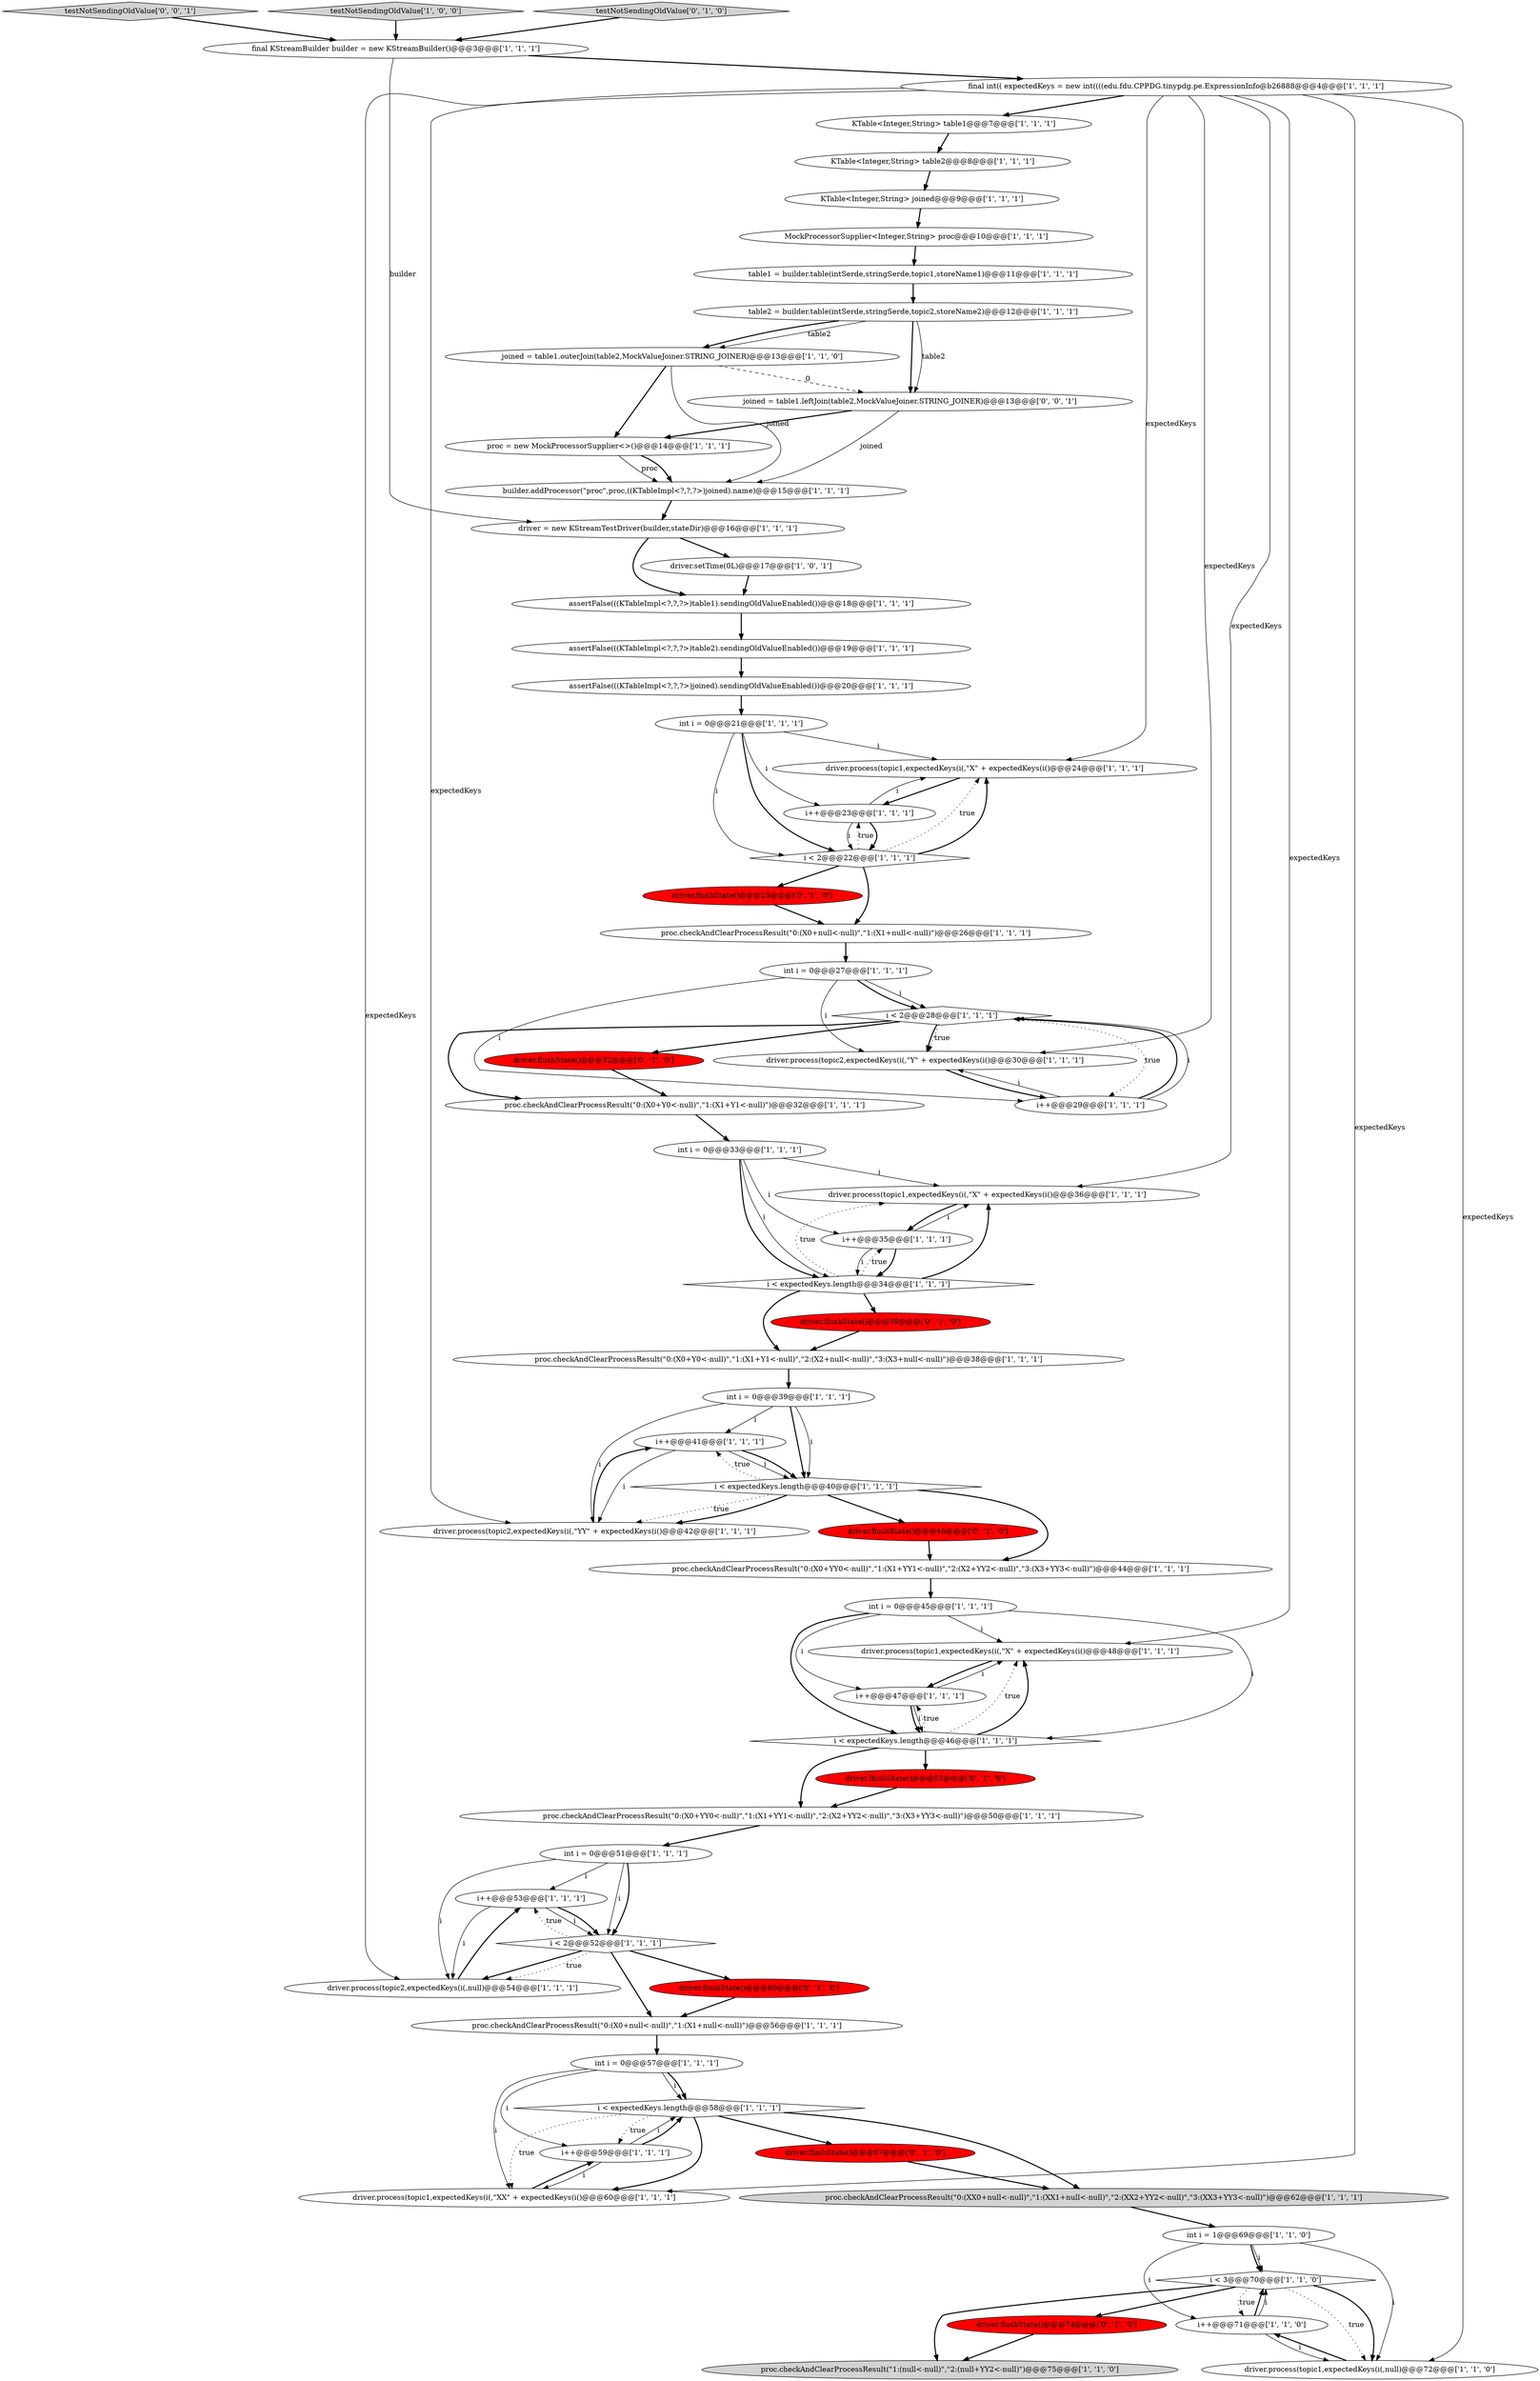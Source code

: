 digraph {
11 [style = filled, label = "driver.process(topic1,expectedKeys(i(,\"X\" + expectedKeys(i()@@@24@@@['1', '1', '1']", fillcolor = white, shape = ellipse image = "AAA0AAABBB1BBB"];
36 [style = filled, label = "i++@@@41@@@['1', '1', '1']", fillcolor = white, shape = ellipse image = "AAA0AAABBB1BBB"];
28 [style = filled, label = "proc.checkAndClearProcessResult(\"0:(X0+Y0<-null)\",\"1:(X1+Y1<-null)\")@@@32@@@['1', '1', '1']", fillcolor = white, shape = ellipse image = "AAA0AAABBB1BBB"];
12 [style = filled, label = "driver.process(topic1,expectedKeys(i(,\"X\" + expectedKeys(i()@@@36@@@['1', '1', '1']", fillcolor = white, shape = ellipse image = "AAA0AAABBB1BBB"];
40 [style = filled, label = "driver.process(topic1,expectedKeys(i(,\"X\" + expectedKeys(i()@@@48@@@['1', '1', '1']", fillcolor = white, shape = ellipse image = "AAA0AAABBB1BBB"];
27 [style = filled, label = "driver = new KStreamTestDriver(builder,stateDir)@@@16@@@['1', '1', '1']", fillcolor = white, shape = ellipse image = "AAA0AAABBB1BBB"];
48 [style = filled, label = "assertFalse(((KTableImpl<?,?,?>)joined).sendingOldValueEnabled())@@@20@@@['1', '1', '1']", fillcolor = white, shape = ellipse image = "AAA0AAABBB1BBB"];
35 [style = filled, label = "int i = 0@@@33@@@['1', '1', '1']", fillcolor = white, shape = ellipse image = "AAA0AAABBB1BBB"];
3 [style = filled, label = "i < expectedKeys.length@@@46@@@['1', '1', '1']", fillcolor = white, shape = diamond image = "AAA0AAABBB1BBB"];
61 [style = filled, label = "driver.flushState()@@@67@@@['0', '1', '0']", fillcolor = red, shape = ellipse image = "AAA1AAABBB2BBB"];
38 [style = filled, label = "int i = 0@@@27@@@['1', '1', '1']", fillcolor = white, shape = ellipse image = "AAA0AAABBB1BBB"];
39 [style = filled, label = "assertFalse(((KTableImpl<?,?,?>)table2).sendingOldValueEnabled())@@@19@@@['1', '1', '1']", fillcolor = white, shape = ellipse image = "AAA0AAABBB1BBB"];
32 [style = filled, label = "i < 2@@@28@@@['1', '1', '1']", fillcolor = white, shape = diamond image = "AAA0AAABBB1BBB"];
55 [style = filled, label = "i < expectedKeys.length@@@58@@@['1', '1', '1']", fillcolor = white, shape = diamond image = "AAA0AAABBB1BBB"];
66 [style = filled, label = "testNotSendingOldValue['0', '0', '1']", fillcolor = lightgray, shape = diamond image = "AAA0AAABBB3BBB"];
29 [style = filled, label = "assertFalse(((KTableImpl<?,?,?>)table1).sendingOldValueEnabled())@@@18@@@['1', '1', '1']", fillcolor = white, shape = ellipse image = "AAA0AAABBB1BBB"];
57 [style = filled, label = "driver.flushState()@@@46@@@['0', '1', '0']", fillcolor = red, shape = ellipse image = "AAA1AAABBB2BBB"];
46 [style = filled, label = "driver.process(topic2,expectedKeys(i(,\"YY\" + expectedKeys(i()@@@42@@@['1', '1', '1']", fillcolor = white, shape = ellipse image = "AAA0AAABBB1BBB"];
14 [style = filled, label = "joined = table1.outerJoin(table2,MockValueJoiner.STRING_JOINER)@@@13@@@['1', '1', '0']", fillcolor = white, shape = ellipse image = "AAA0AAABBB1BBB"];
64 [style = filled, label = "driver.flushState()@@@32@@@['0', '1', '0']", fillcolor = red, shape = ellipse image = "AAA1AAABBB2BBB"];
2 [style = filled, label = "proc = new MockProcessorSupplier<>()@@@14@@@['1', '1', '1']", fillcolor = white, shape = ellipse image = "AAA0AAABBB1BBB"];
21 [style = filled, label = "int i = 1@@@69@@@['1', '1', '0']", fillcolor = white, shape = ellipse image = "AAA0AAABBB1BBB"];
43 [style = filled, label = "i++@@@53@@@['1', '1', '1']", fillcolor = white, shape = ellipse image = "AAA0AAABBB1BBB"];
47 [style = filled, label = "i++@@@59@@@['1', '1', '1']", fillcolor = white, shape = ellipse image = "AAA0AAABBB1BBB"];
23 [style = filled, label = "table1 = builder.table(intSerde,stringSerde,topic1,storeName1)@@@11@@@['1', '1', '1']", fillcolor = white, shape = ellipse image = "AAA0AAABBB1BBB"];
34 [style = filled, label = "i < 2@@@22@@@['1', '1', '1']", fillcolor = white, shape = diamond image = "AAA0AAABBB1BBB"];
42 [style = filled, label = "MockProcessorSupplier<Integer,String> proc@@@10@@@['1', '1', '1']", fillcolor = white, shape = ellipse image = "AAA0AAABBB1BBB"];
18 [style = filled, label = "driver.process(topic2,expectedKeys(i(,\"Y\" + expectedKeys(i()@@@30@@@['1', '1', '1']", fillcolor = white, shape = ellipse image = "AAA0AAABBB1BBB"];
24 [style = filled, label = "i < 3@@@70@@@['1', '1', '0']", fillcolor = white, shape = diamond image = "AAA0AAABBB1BBB"];
54 [style = filled, label = "i++@@@71@@@['1', '1', '0']", fillcolor = white, shape = ellipse image = "AAA0AAABBB1BBB"];
56 [style = filled, label = "testNotSendingOldValue['1', '0', '0']", fillcolor = lightgray, shape = diamond image = "AAA0AAABBB1BBB"];
62 [style = filled, label = "driver.flushState()@@@39@@@['0', '1', '0']", fillcolor = red, shape = ellipse image = "AAA1AAABBB2BBB"];
20 [style = filled, label = "final int(( expectedKeys = new int((((edu.fdu.CPPDG.tinypdg.pe.ExpressionInfo@b26888@@@4@@@['1', '1', '1']", fillcolor = white, shape = ellipse image = "AAA0AAABBB1BBB"];
31 [style = filled, label = "driver.process(topic1,expectedKeys(i(,\"XX\" + expectedKeys(i()@@@60@@@['1', '1', '1']", fillcolor = white, shape = ellipse image = "AAA0AAABBB1BBB"];
44 [style = filled, label = "final KStreamBuilder builder = new KStreamBuilder()@@@3@@@['1', '1', '1']", fillcolor = white, shape = ellipse image = "AAA0AAABBB1BBB"];
5 [style = filled, label = "proc.checkAndClearProcessResult(\"0:(X0+YY0<-null)\",\"1:(X1+YY1<-null)\",\"2:(X2+YY2<-null)\",\"3:(X3+YY3<-null)\")@@@44@@@['1', '1', '1']", fillcolor = white, shape = ellipse image = "AAA0AAABBB1BBB"];
50 [style = filled, label = "proc.checkAndClearProcessResult(\"0:(X0+YY0<-null)\",\"1:(X1+YY1<-null)\",\"2:(X2+YY2<-null)\",\"3:(X3+YY3<-null)\")@@@50@@@['1', '1', '1']", fillcolor = white, shape = ellipse image = "AAA0AAABBB1BBB"];
51 [style = filled, label = "int i = 0@@@57@@@['1', '1', '1']", fillcolor = white, shape = ellipse image = "AAA0AAABBB1BBB"];
13 [style = filled, label = "proc.checkAndClearProcessResult(\"0:(X0+Y0<-null)\",\"1:(X1+Y1<-null)\",\"2:(X2+null<-null)\",\"3:(X3+null<-null)\")@@@38@@@['1', '1', '1']", fillcolor = white, shape = ellipse image = "AAA0AAABBB1BBB"];
19 [style = filled, label = "int i = 0@@@51@@@['1', '1', '1']", fillcolor = white, shape = ellipse image = "AAA0AAABBB1BBB"];
1 [style = filled, label = "table2 = builder.table(intSerde,stringSerde,topic2,storeName2)@@@12@@@['1', '1', '1']", fillcolor = white, shape = ellipse image = "AAA0AAABBB1BBB"];
15 [style = filled, label = "i < expectedKeys.length@@@40@@@['1', '1', '1']", fillcolor = white, shape = diamond image = "AAA0AAABBB1BBB"];
22 [style = filled, label = "driver.process(topic1,expectedKeys(i(,null)@@@72@@@['1', '1', '0']", fillcolor = white, shape = ellipse image = "AAA0AAABBB1BBB"];
4 [style = filled, label = "proc.checkAndClearProcessResult(\"1:(null<-null)\",\"2:(null+YY2<-null)\")@@@75@@@['1', '1', '0']", fillcolor = lightgray, shape = ellipse image = "AAA0AAABBB1BBB"];
67 [style = filled, label = "joined = table1.leftJoin(table2,MockValueJoiner.STRING_JOINER)@@@13@@@['0', '0', '1']", fillcolor = white, shape = ellipse image = "AAA0AAABBB3BBB"];
53 [style = filled, label = "i++@@@47@@@['1', '1', '1']", fillcolor = white, shape = ellipse image = "AAA0AAABBB1BBB"];
6 [style = filled, label = "i++@@@29@@@['1', '1', '1']", fillcolor = white, shape = ellipse image = "AAA0AAABBB1BBB"];
60 [style = filled, label = "driver.flushState()@@@25@@@['0', '1', '0']", fillcolor = red, shape = ellipse image = "AAA1AAABBB2BBB"];
59 [style = filled, label = "driver.flushState()@@@53@@@['0', '1', '0']", fillcolor = red, shape = ellipse image = "AAA1AAABBB2BBB"];
7 [style = filled, label = "builder.addProcessor(\"proc\",proc,((KTableImpl<?,?,?>)joined).name)@@@15@@@['1', '1', '1']", fillcolor = white, shape = ellipse image = "AAA0AAABBB1BBB"];
37 [style = filled, label = "driver.setTime(0L)@@@17@@@['1', '0', '1']", fillcolor = white, shape = ellipse image = "AAA0AAABBB1BBB"];
49 [style = filled, label = "proc.checkAndClearProcessResult(\"0:(XX0+null<-null)\",\"1:(XX1+null<-null)\",\"2:(XX2+YY2<-null)\",\"3:(XX3+YY3<-null)\")@@@62@@@['1', '1', '1']", fillcolor = lightgray, shape = ellipse image = "AAA0AAABBB1BBB"];
52 [style = filled, label = "i < expectedKeys.length@@@34@@@['1', '1', '1']", fillcolor = white, shape = diamond image = "AAA0AAABBB1BBB"];
63 [style = filled, label = "testNotSendingOldValue['0', '1', '0']", fillcolor = lightgray, shape = diamond image = "AAA0AAABBB2BBB"];
25 [style = filled, label = "proc.checkAndClearProcessResult(\"0:(X0+null<-null)\",\"1:(X1+null<-null)\")@@@56@@@['1', '1', '1']", fillcolor = white, shape = ellipse image = "AAA0AAABBB1BBB"];
30 [style = filled, label = "i < 2@@@52@@@['1', '1', '1']", fillcolor = white, shape = diamond image = "AAA0AAABBB1BBB"];
33 [style = filled, label = "int i = 0@@@45@@@['1', '1', '1']", fillcolor = white, shape = ellipse image = "AAA0AAABBB1BBB"];
16 [style = filled, label = "i++@@@23@@@['1', '1', '1']", fillcolor = white, shape = ellipse image = "AAA0AAABBB1BBB"];
10 [style = filled, label = "i++@@@35@@@['1', '1', '1']", fillcolor = white, shape = ellipse image = "AAA0AAABBB1BBB"];
58 [style = filled, label = "driver.flushState()@@@74@@@['0', '1', '0']", fillcolor = red, shape = ellipse image = "AAA1AAABBB2BBB"];
26 [style = filled, label = "KTable<Integer,String> table2@@@8@@@['1', '1', '1']", fillcolor = white, shape = ellipse image = "AAA0AAABBB1BBB"];
45 [style = filled, label = "int i = 0@@@39@@@['1', '1', '1']", fillcolor = white, shape = ellipse image = "AAA0AAABBB1BBB"];
0 [style = filled, label = "KTable<Integer,String> table1@@@7@@@['1', '1', '1']", fillcolor = white, shape = ellipse image = "AAA0AAABBB1BBB"];
8 [style = filled, label = "proc.checkAndClearProcessResult(\"0:(X0+null<-null)\",\"1:(X1+null<-null)\")@@@26@@@['1', '1', '1']", fillcolor = white, shape = ellipse image = "AAA0AAABBB1BBB"];
17 [style = filled, label = "KTable<Integer,String> joined@@@9@@@['1', '1', '1']", fillcolor = white, shape = ellipse image = "AAA0AAABBB1BBB"];
65 [style = filled, label = "driver.flushState()@@@60@@@['0', '1', '0']", fillcolor = red, shape = ellipse image = "AAA1AAABBB2BBB"];
41 [style = filled, label = "int i = 0@@@21@@@['1', '1', '1']", fillcolor = white, shape = ellipse image = "AAA0AAABBB1BBB"];
9 [style = filled, label = "driver.process(topic2,expectedKeys(i(,null)@@@54@@@['1', '1', '1']", fillcolor = white, shape = ellipse image = "AAA0AAABBB1BBB"];
42->23 [style = bold, label=""];
1->67 [style = bold, label=""];
62->13 [style = bold, label=""];
10->12 [style = solid, label="i"];
55->49 [style = bold, label=""];
20->0 [style = bold, label=""];
24->58 [style = bold, label=""];
14->7 [style = solid, label="joined"];
43->9 [style = solid, label="i"];
51->55 [style = solid, label="i"];
20->9 [style = solid, label="expectedKeys"];
3->53 [style = dotted, label="true"];
21->24 [style = bold, label=""];
35->52 [style = solid, label="i"];
52->13 [style = bold, label=""];
9->43 [style = bold, label=""];
20->40 [style = solid, label="expectedKeys"];
15->57 [style = bold, label=""];
3->40 [style = dotted, label="true"];
55->31 [style = dotted, label="true"];
67->2 [style = bold, label=""];
43->30 [style = solid, label="i"];
30->65 [style = bold, label=""];
1->14 [style = solid, label="table2"];
12->10 [style = bold, label=""];
16->11 [style = solid, label="i"];
38->6 [style = solid, label="i"];
20->31 [style = solid, label="expectedKeys"];
33->53 [style = solid, label="i"];
13->45 [style = bold, label=""];
1->67 [style = solid, label="table2"];
16->34 [style = solid, label="i"];
30->43 [style = dotted, label="true"];
32->18 [style = bold, label=""];
55->31 [style = bold, label=""];
20->18 [style = solid, label="expectedKeys"];
25->51 [style = bold, label=""];
6->32 [style = bold, label=""];
61->49 [style = bold, label=""];
11->16 [style = bold, label=""];
41->34 [style = solid, label="i"];
10->52 [style = solid, label="i"];
48->41 [style = bold, label=""];
51->31 [style = solid, label="i"];
33->3 [style = bold, label=""];
50->19 [style = bold, label=""];
26->17 [style = bold, label=""];
5->33 [style = bold, label=""];
29->39 [style = bold, label=""];
35->12 [style = solid, label="i"];
51->47 [style = solid, label="i"];
20->12 [style = solid, label="expectedKeys"];
37->29 [style = bold, label=""];
16->34 [style = bold, label=""];
46->36 [style = bold, label=""];
38->32 [style = solid, label="i"];
45->36 [style = solid, label="i"];
33->40 [style = solid, label="i"];
34->8 [style = bold, label=""];
17->42 [style = bold, label=""];
19->43 [style = solid, label="i"];
8->38 [style = bold, label=""];
35->52 [style = bold, label=""];
38->32 [style = bold, label=""];
28->35 [style = bold, label=""];
47->55 [style = solid, label="i"];
52->12 [style = bold, label=""];
44->20 [style = bold, label=""];
24->22 [style = dotted, label="true"];
52->12 [style = dotted, label="true"];
57->5 [style = bold, label=""];
35->10 [style = solid, label="i"];
30->9 [style = dotted, label="true"];
52->62 [style = bold, label=""];
22->54 [style = bold, label=""];
31->47 [style = bold, label=""];
20->11 [style = solid, label="expectedKeys"];
27->29 [style = bold, label=""];
2->7 [style = solid, label="proc"];
32->64 [style = bold, label=""];
19->9 [style = solid, label="i"];
65->25 [style = bold, label=""];
41->16 [style = solid, label="i"];
59->50 [style = bold, label=""];
32->18 [style = dotted, label="true"];
40->53 [style = bold, label=""];
45->15 [style = bold, label=""];
32->6 [style = dotted, label="true"];
44->27 [style = solid, label="builder"];
67->7 [style = solid, label="joined"];
36->46 [style = solid, label="i"];
34->11 [style = dotted, label="true"];
19->30 [style = solid, label="i"];
30->9 [style = bold, label=""];
60->8 [style = bold, label=""];
45->15 [style = solid, label="i"];
55->47 [style = dotted, label="true"];
14->67 [style = dashed, label="0"];
55->61 [style = bold, label=""];
6->18 [style = solid, label="i"];
27->37 [style = bold, label=""];
54->24 [style = bold, label=""];
18->6 [style = bold, label=""];
54->24 [style = solid, label="i"];
14->2 [style = bold, label=""];
58->4 [style = bold, label=""];
6->32 [style = solid, label="i"];
21->22 [style = solid, label="i"];
41->11 [style = solid, label="i"];
41->34 [style = bold, label=""];
33->3 [style = solid, label="i"];
36->15 [style = solid, label="i"];
3->50 [style = bold, label=""];
53->3 [style = solid, label="i"];
63->44 [style = bold, label=""];
39->48 [style = bold, label=""];
0->26 [style = bold, label=""];
20->46 [style = solid, label="expectedKeys"];
54->22 [style = solid, label="i"];
3->40 [style = bold, label=""];
53->3 [style = bold, label=""];
15->36 [style = dotted, label="true"];
36->15 [style = bold, label=""];
30->25 [style = bold, label=""];
38->18 [style = solid, label="i"];
21->24 [style = solid, label="i"];
15->46 [style = dotted, label="true"];
24->22 [style = bold, label=""];
10->52 [style = bold, label=""];
34->11 [style = bold, label=""];
43->30 [style = bold, label=""];
15->5 [style = bold, label=""];
49->21 [style = bold, label=""];
45->46 [style = solid, label="i"];
34->60 [style = bold, label=""];
24->4 [style = bold, label=""];
53->40 [style = solid, label="i"];
47->55 [style = bold, label=""];
3->59 [style = bold, label=""];
51->55 [style = bold, label=""];
20->22 [style = solid, label="expectedKeys"];
21->54 [style = solid, label="i"];
7->27 [style = bold, label=""];
23->1 [style = bold, label=""];
24->54 [style = dotted, label="true"];
15->46 [style = bold, label=""];
1->14 [style = bold, label=""];
52->10 [style = dotted, label="true"];
47->31 [style = solid, label="i"];
2->7 [style = bold, label=""];
64->28 [style = bold, label=""];
34->16 [style = dotted, label="true"];
32->28 [style = bold, label=""];
56->44 [style = bold, label=""];
66->44 [style = bold, label=""];
19->30 [style = bold, label=""];
}
